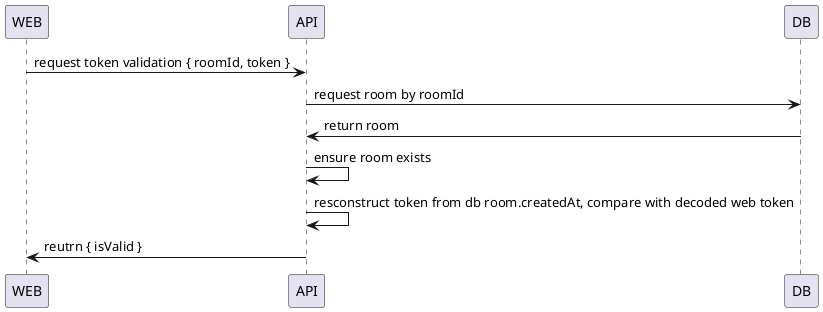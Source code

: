 @startuml Auth flow

WEB -> API: request token validation { roomId, token }
API -> DB: request room by roomId
DB -> API: return room
API -> API: ensure room exists
API -> API: resconstruct token from db room.createdAt, compare with decoded web token
API -> WEB: reutrn { isValid }

@enduml